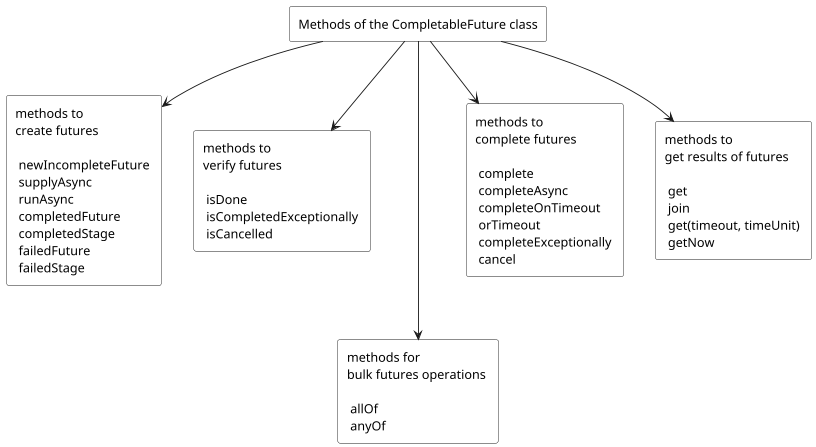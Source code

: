 @startuml

scale 0.9
skinparam monochrome true
skinparam RectangleBackgroundColor white

rectangle "Methods of the CompletableFuture class" as Methods
rectangle "methods to\ncreate futures \n\n newIncompleteFuture \n supplyAsync \n runAsync \n completedFuture \n completedStage \n failedFuture \n failedStage​" as MethodsToCreate
rectangle "methods to\nverify futures \n\n isDone \n isCompletedExceptionally \n isCancelled" as MethodsToCheck
rectangle "methods for\nbulk futures operations \n\n allOf \n anyOf" as MethodsForBulkOperation
rectangle "methods to\ncomplete futures \n\n complete \n completeAsync \n completeOnTimeout \n orTimeout \n completeExceptionally \n cancel" as MethodsToComplete
rectangle "methods to\nget results of futures \n\n get \n join \n get(timeout, timeUnit) \n getNow" as MethodsToGet

Methods --> MethodsToCreate
Methods --> MethodsToCheck
Methods ---> MethodsForBulkOperation
Methods --> MethodsToComplete
Methods --> MethodsToGet

@enduml